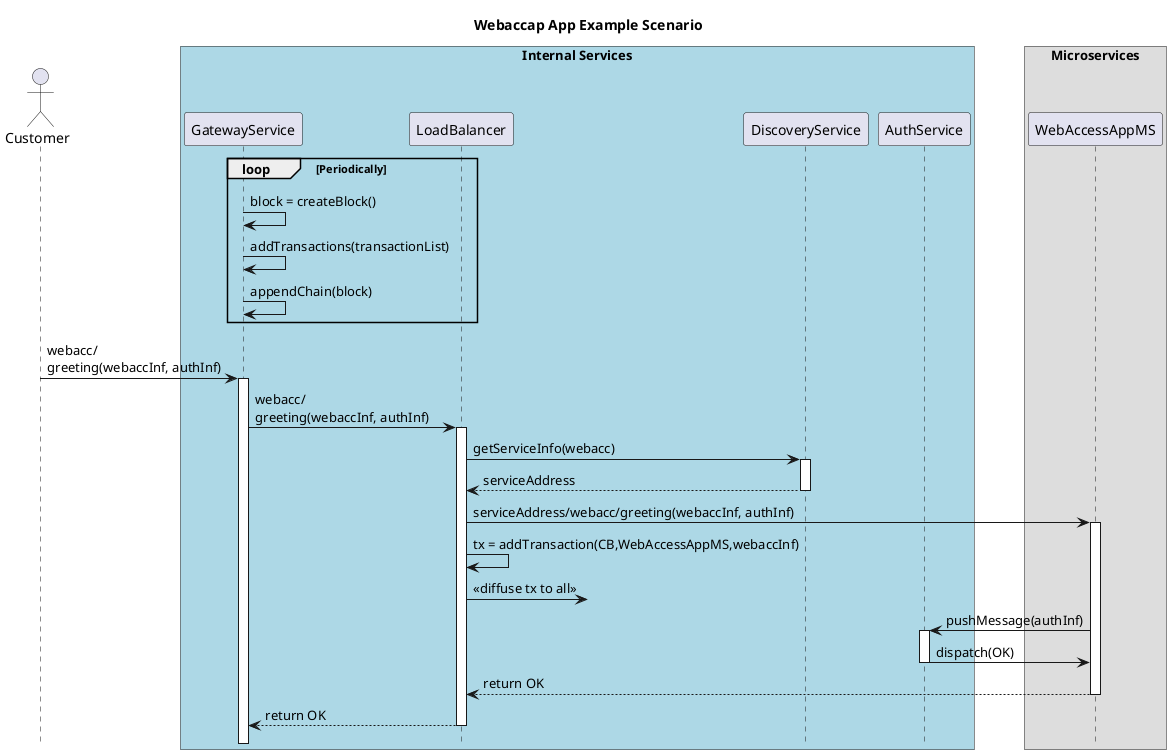 @startuml WebAccessAppScenario
!pragma teoz true

title "Webaccap App Example Scenario"

hide footbox
actor Customer


box "Internal Services" #LightBlue
participant GatewayService
participant LoadBalancer
participant DiscoveryService
participant AuthService
end box

box "Microservices"
participant WebAccessAppMS
end box
loop Periodically
GatewayService -> GatewayService : block = createBlock()
GatewayService -> GatewayService : addTransactions(transactionList)
GatewayService -> GatewayService : appendChain(block)
end
Customer -> GatewayService ++ : webacc/\ngreeting(webaccInf, authInf)
GatewayService -> LoadBalancer ++ : webacc/\ngreeting(webaccInf, authInf)
LoadBalancer -> DiscoveryService ++ : getServiceInfo(webacc)
return serviceAddress 
LoadBalancer -> WebAccessAppMS ++ : serviceAddress/webacc/greeting(webaccInf, authInf)
LoadBalancer -> LoadBalancer: tx = addTransaction(CB,WebAccessAppMS,webaccInf)
LoadBalancer ->? : << diffuse tx to all >>
WebAccessAppMS -> AuthService ++ : pushMessage(authInf)
AuthService -> WebAccessAppMS -- : dispatch(OK)
return return OK 
return return OK 

@enduml